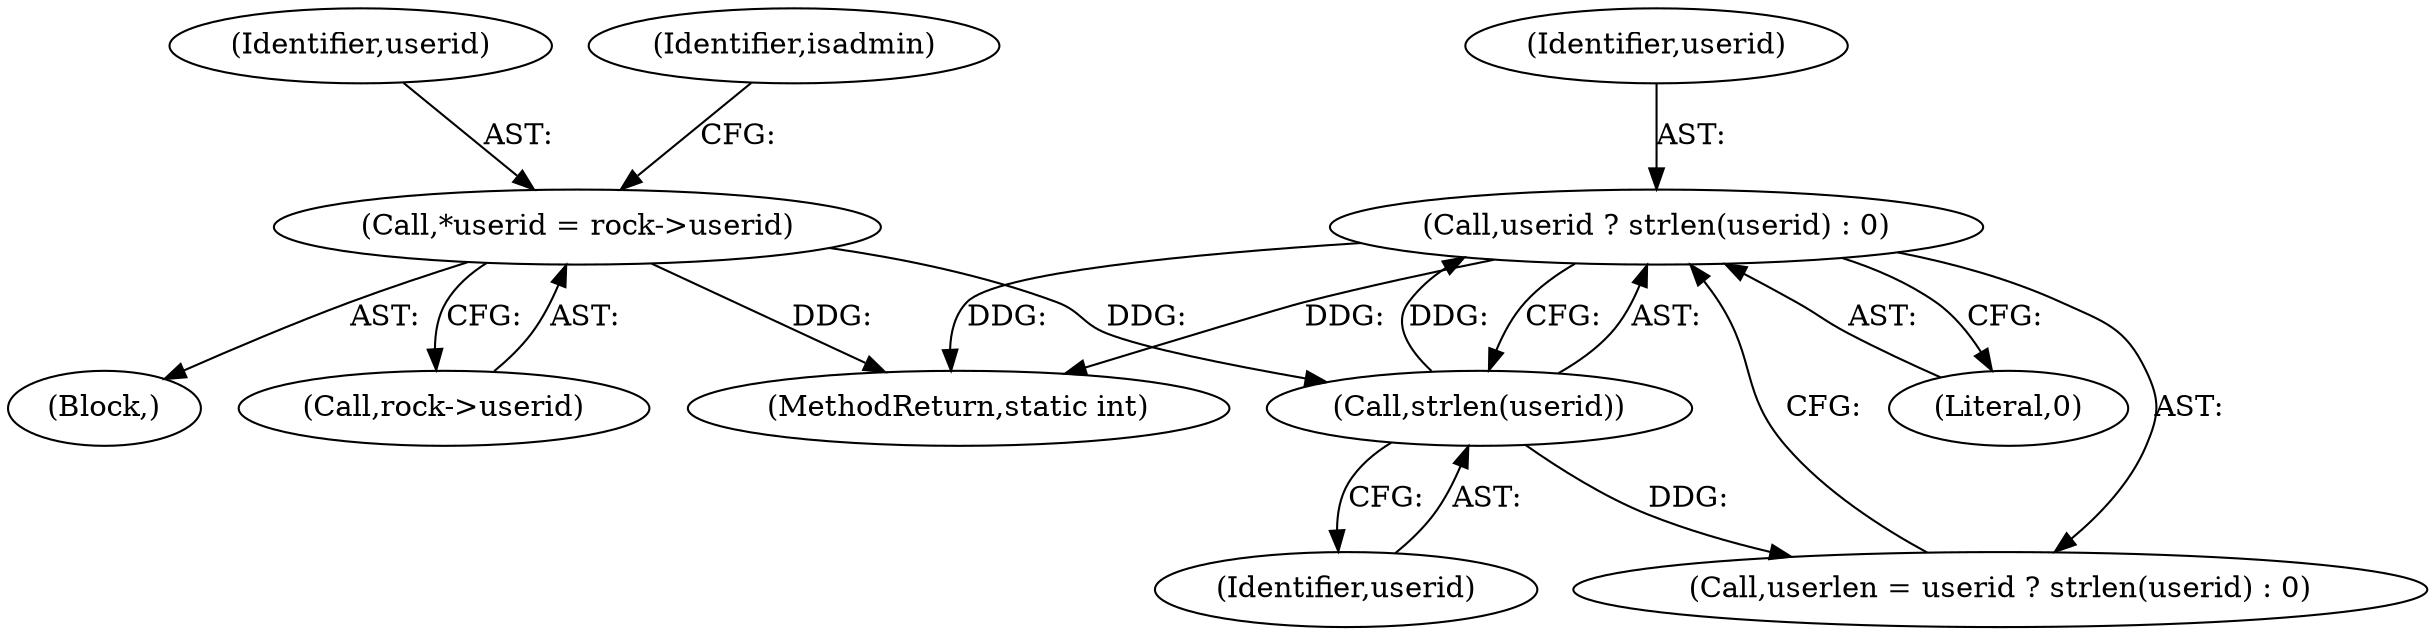 digraph "0_cyrus-imapd_6bd33275368edfa71ae117de895488584678ac79@API" {
"1000163" [label="(Call,userid ? strlen(userid) : 0)"];
"1000165" [label="(Call,strlen(userid))"];
"1000133" [label="(Call,*userid = rock->userid)"];
"1000161" [label="(Call,userlen = userid ? strlen(userid) : 0)"];
"1000164" [label="(Identifier,userid)"];
"1000134" [label="(Identifier,userid)"];
"1000140" [label="(Identifier,isadmin)"];
"1000167" [label="(Literal,0)"];
"1000165" [label="(Call,strlen(userid))"];
"1000135" [label="(Call,rock->userid)"];
"1000133" [label="(Call,*userid = rock->userid)"];
"1000772" [label="(MethodReturn,static int)"];
"1000163" [label="(Call,userid ? strlen(userid) : 0)"];
"1000166" [label="(Identifier,userid)"];
"1000131" [label="(Block,)"];
"1000163" -> "1000161"  [label="AST: "];
"1000163" -> "1000165"  [label="CFG: "];
"1000163" -> "1000167"  [label="CFG: "];
"1000164" -> "1000163"  [label="AST: "];
"1000165" -> "1000163"  [label="AST: "];
"1000167" -> "1000163"  [label="AST: "];
"1000161" -> "1000163"  [label="CFG: "];
"1000163" -> "1000772"  [label="DDG: "];
"1000163" -> "1000772"  [label="DDG: "];
"1000165" -> "1000163"  [label="DDG: "];
"1000165" -> "1000166"  [label="CFG: "];
"1000166" -> "1000165"  [label="AST: "];
"1000165" -> "1000161"  [label="DDG: "];
"1000133" -> "1000165"  [label="DDG: "];
"1000133" -> "1000131"  [label="AST: "];
"1000133" -> "1000135"  [label="CFG: "];
"1000134" -> "1000133"  [label="AST: "];
"1000135" -> "1000133"  [label="AST: "];
"1000140" -> "1000133"  [label="CFG: "];
"1000133" -> "1000772"  [label="DDG: "];
}
